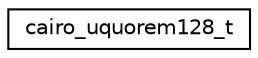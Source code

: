 digraph "Graphical Class Hierarchy"
{
 // LATEX_PDF_SIZE
  edge [fontname="Helvetica",fontsize="10",labelfontname="Helvetica",labelfontsize="10"];
  node [fontname="Helvetica",fontsize="10",shape=record];
  rankdir="LR";
  Node0 [label="cairo_uquorem128_t",height=0.2,width=0.4,color="black", fillcolor="white", style="filled",URL="$structcairo__uquorem128__t.html",tooltip=" "];
}
